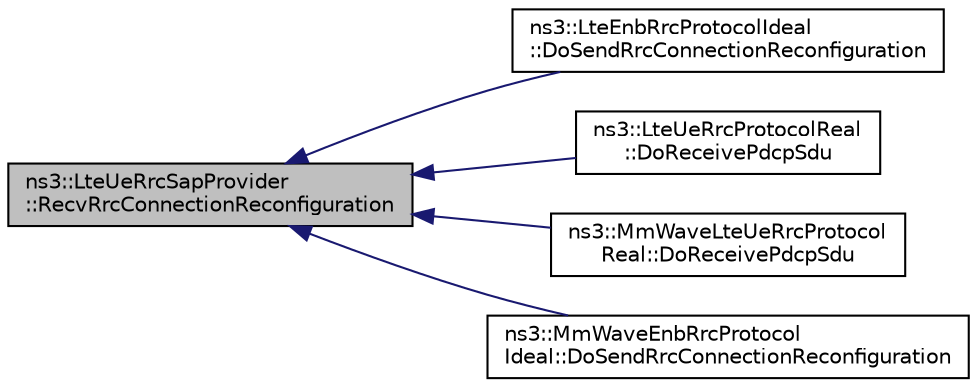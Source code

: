 digraph "ns3::LteUeRrcSapProvider::RecvRrcConnectionReconfiguration"
{
  edge [fontname="Helvetica",fontsize="10",labelfontname="Helvetica",labelfontsize="10"];
  node [fontname="Helvetica",fontsize="10",shape=record];
  rankdir="LR";
  Node1 [label="ns3::LteUeRrcSapProvider\l::RecvRrcConnectionReconfiguration",height=0.2,width=0.4,color="black", fillcolor="grey75", style="filled", fontcolor="black"];
  Node1 -> Node2 [dir="back",color="midnightblue",fontsize="10",style="solid"];
  Node2 [label="ns3::LteEnbRrcProtocolIdeal\l::DoSendRrcConnectionReconfiguration",height=0.2,width=0.4,color="black", fillcolor="white", style="filled",URL="$d4/d63/classns3_1_1LteEnbRrcProtocolIdeal.html#a1110061390f85ca094810f7d14ad7b97"];
  Node1 -> Node3 [dir="back",color="midnightblue",fontsize="10",style="solid"];
  Node3 [label="ns3::LteUeRrcProtocolReal\l::DoReceivePdcpSdu",height=0.2,width=0.4,color="black", fillcolor="white", style="filled",URL="$df/d48/classns3_1_1LteUeRrcProtocolReal.html#aa9d5f54d544bc74cd6f95d6ff0ee06a9"];
  Node1 -> Node4 [dir="back",color="midnightblue",fontsize="10",style="solid"];
  Node4 [label="ns3::MmWaveLteUeRrcProtocol\lReal::DoReceivePdcpSdu",height=0.2,width=0.4,color="black", fillcolor="white", style="filled",URL="$df/d69/classns3_1_1MmWaveLteUeRrcProtocolReal.html#a0d01ab34aa20d94722942a29289176f1"];
  Node1 -> Node5 [dir="back",color="midnightblue",fontsize="10",style="solid"];
  Node5 [label="ns3::MmWaveEnbRrcProtocol\lIdeal::DoSendRrcConnectionReconfiguration",height=0.2,width=0.4,color="black", fillcolor="white", style="filled",URL="$d1/d90/classns3_1_1MmWaveEnbRrcProtocolIdeal.html#a26d607571dd4004305c7f000e6ae75ad"];
}
